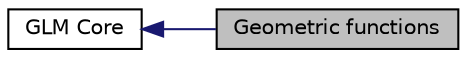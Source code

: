 digraph "Geometric functions"
{
  edge [fontname="Helvetica",fontsize="10",labelfontname="Helvetica",labelfontsize="10"];
  node [fontname="Helvetica",fontsize="10",shape=record];
  rankdir=LR;
  Node0 [label="Geometric functions",height=0.2,width=0.4,color="black", fillcolor="grey75", style="filled" fontcolor="black"];
  Node1 [label="GLM Core",height=0.2,width=0.4,color="black", fillcolor="white", style="filled",URL="$group__core.html",tooltip="The core of GLM, which implements exactly and only the GLSL specification to the degree possible..."];
  Node1->Node0 [shape=plaintext, color="midnightblue", dir="back", style="solid"];
}
